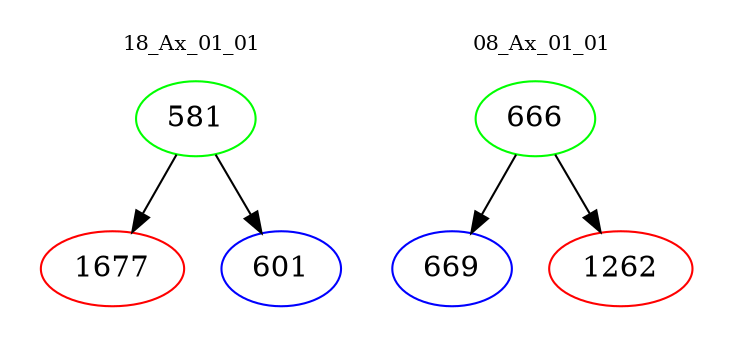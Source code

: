 digraph{
subgraph cluster_0 {
color = white
label = "18_Ax_01_01";
fontsize=10;
T0_581 [label="581", color="green"]
T0_581 -> T0_1677 [color="black"]
T0_1677 [label="1677", color="red"]
T0_581 -> T0_601 [color="black"]
T0_601 [label="601", color="blue"]
}
subgraph cluster_1 {
color = white
label = "08_Ax_01_01";
fontsize=10;
T1_666 [label="666", color="green"]
T1_666 -> T1_669 [color="black"]
T1_669 [label="669", color="blue"]
T1_666 -> T1_1262 [color="black"]
T1_1262 [label="1262", color="red"]
}
}
